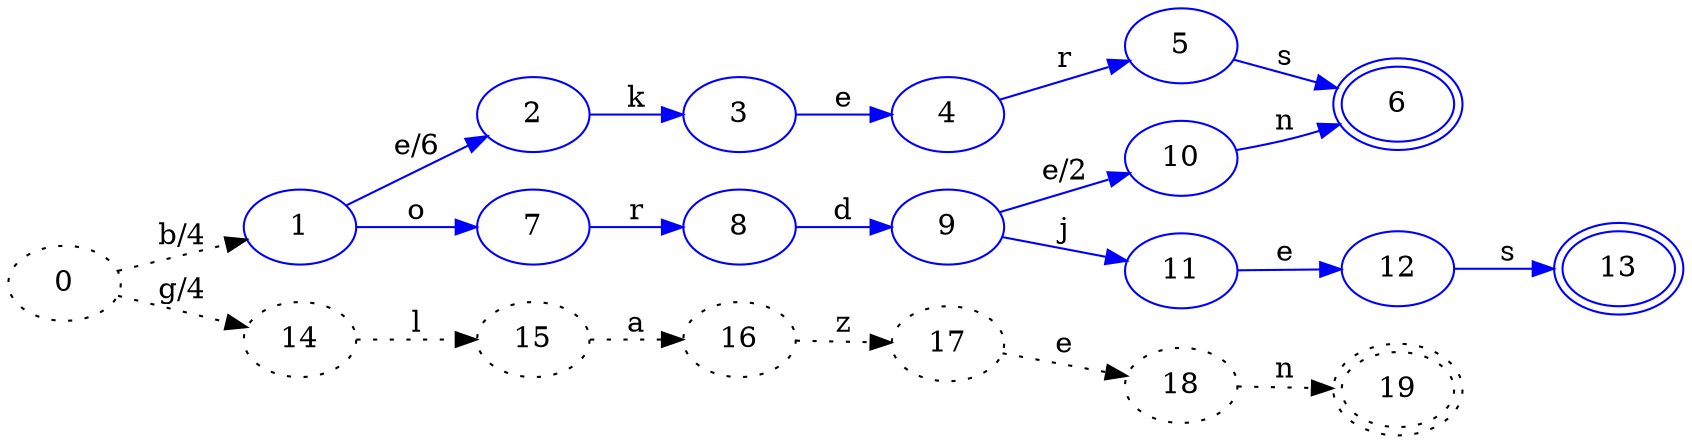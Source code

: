 digraph automaton {
  labelloc="l";
  labeljust="l";
  rankdir="LR";

  0 -> 1 [label="b/4",style="dotted"];
  1 -> 2 [label="e/6",color="blue"];
  2 -> 3 [label="k",color="blue"];
  3 -> 4 [label="e",color="blue"];
  4 -> 5 [label="r",color="blue"];
  5 -> 6 [label="s",color="blue"];

  1 -> 7 [label="o",color="blue"];
  7 -> 8 [label="r",color="blue"];
  8 -> 9 [label="d",color="blue"];
  9 -> 10 [label="e/2",color="blue"];
  10 -> 6 [label="n",color="blue"];

  9 -> 11 [label="j",color="blue"];
  11 -> 12 [label="e",color="blue"];
  12 -> 13 [label="s",color="blue"];

  0 -> 14 [label="g/4",style="dotted"];
  14 -> 15 [label="l",style="dotted"];
  15 -> 16 [label="a",style="dotted"];
  16 -> 17 [label="z",style="dotted"];
  17 -> 18 [label="e",style="dotted"];
  18 -> 19 [label="n",style="dotted"];

  1,2,3,4,5,6,7,8,9,10,11,12,13 [color="blue"];
  0,14,15,16,17,18,19 [style="dotted"];
  6,13,19 [peripheries=2];
}

